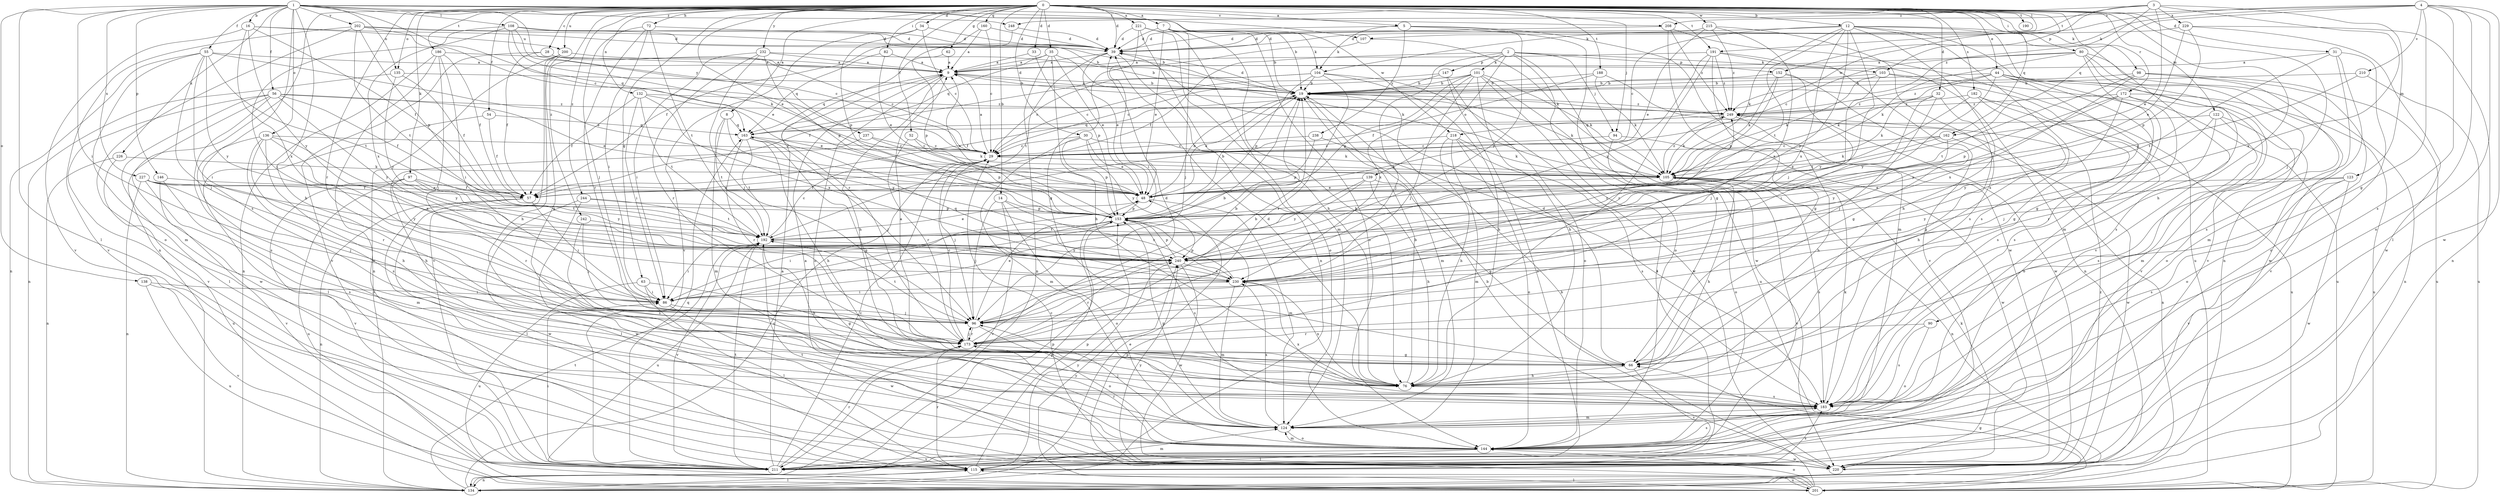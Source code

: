 strict digraph  {
0;
1;
2;
3;
4;
5;
7;
8;
9;
12;
14;
16;
19;
28;
29;
30;
31;
32;
33;
34;
35;
39;
44;
48;
52;
54;
55;
56;
57;
62;
63;
66;
72;
76;
80;
82;
86;
90;
94;
96;
97;
98;
101;
103;
104;
105;
107;
108;
115;
122;
123;
124;
132;
134;
135;
136;
138;
139;
144;
146;
147;
152;
153;
160;
162;
163;
172;
173;
182;
183;
186;
188;
190;
191;
192;
200;
201;
202;
208;
210;
211;
215;
218;
220;
221;
226;
227;
229;
230;
232;
237;
238;
240;
242;
244;
248;
249;
0 -> 5  [label=a];
0 -> 7  [label=a];
0 -> 8  [label=a];
0 -> 12  [label=b];
0 -> 14  [label=b];
0 -> 28  [label=c];
0 -> 30  [label=d];
0 -> 31  [label=d];
0 -> 32  [label=d];
0 -> 33  [label=d];
0 -> 34  [label=d];
0 -> 35  [label=d];
0 -> 39  [label=d];
0 -> 44  [label=e];
0 -> 48  [label=e];
0 -> 52  [label=f];
0 -> 54  [label=f];
0 -> 62  [label=g];
0 -> 63  [label=g];
0 -> 72  [label=h];
0 -> 76  [label=h];
0 -> 80  [label=i];
0 -> 82  [label=i];
0 -> 90  [label=j];
0 -> 94  [label=j];
0 -> 97  [label=k];
0 -> 98  [label=k];
0 -> 107  [label=l];
0 -> 122  [label=m];
0 -> 132  [label=n];
0 -> 134  [label=n];
0 -> 135  [label=o];
0 -> 160  [label=q];
0 -> 162  [label=q];
0 -> 172  [label=r];
0 -> 173  [label=r];
0 -> 182  [label=s];
0 -> 186  [label=t];
0 -> 188  [label=t];
0 -> 190  [label=t];
0 -> 191  [label=t];
0 -> 200  [label=u];
0 -> 215  [label=w];
0 -> 218  [label=w];
0 -> 221  [label=x];
0 -> 232  [label=y];
0 -> 242  [label=z];
0 -> 244  [label=z];
1 -> 16  [label=b];
1 -> 19  [label=b];
1 -> 29  [label=c];
1 -> 55  [label=f];
1 -> 56  [label=f];
1 -> 76  [label=h];
1 -> 86  [label=i];
1 -> 107  [label=l];
1 -> 108  [label=l];
1 -> 115  [label=l];
1 -> 135  [label=o];
1 -> 136  [label=o];
1 -> 138  [label=o];
1 -> 146  [label=p];
1 -> 183  [label=s];
1 -> 202  [label=v];
1 -> 208  [label=v];
1 -> 218  [label=w];
1 -> 226  [label=x];
1 -> 227  [label=x];
1 -> 237  [label=y];
1 -> 248  [label=z];
2 -> 57  [label=f];
2 -> 94  [label=j];
2 -> 96  [label=j];
2 -> 101  [label=k];
2 -> 103  [label=k];
2 -> 139  [label=o];
2 -> 144  [label=o];
2 -> 147  [label=p];
2 -> 152  [label=p];
2 -> 220  [label=w];
3 -> 48  [label=e];
3 -> 123  [label=m];
3 -> 152  [label=p];
3 -> 191  [label=t];
3 -> 229  [label=x];
3 -> 230  [label=x];
3 -> 248  [label=z];
3 -> 249  [label=z];
4 -> 66  [label=g];
4 -> 103  [label=k];
4 -> 104  [label=k];
4 -> 115  [label=l];
4 -> 144  [label=o];
4 -> 162  [label=q];
4 -> 183  [label=s];
4 -> 208  [label=v];
4 -> 210  [label=v];
4 -> 220  [label=w];
5 -> 39  [label=d];
5 -> 66  [label=g];
5 -> 104  [label=k];
5 -> 220  [label=w];
5 -> 238  [label=y];
5 -> 240  [label=y];
7 -> 19  [label=b];
7 -> 39  [label=d];
7 -> 48  [label=e];
7 -> 76  [label=h];
7 -> 96  [label=j];
7 -> 104  [label=k];
7 -> 144  [label=o];
8 -> 124  [label=m];
8 -> 163  [label=q];
8 -> 192  [label=t];
8 -> 240  [label=y];
9 -> 19  [label=b];
9 -> 76  [label=h];
9 -> 144  [label=o];
9 -> 163  [label=q];
12 -> 29  [label=c];
12 -> 39  [label=d];
12 -> 76  [label=h];
12 -> 96  [label=j];
12 -> 105  [label=k];
12 -> 124  [label=m];
12 -> 134  [label=n];
12 -> 183  [label=s];
12 -> 192  [label=t];
12 -> 211  [label=v];
12 -> 230  [label=x];
12 -> 240  [label=y];
14 -> 96  [label=j];
14 -> 144  [label=o];
14 -> 153  [label=p];
14 -> 211  [label=v];
14 -> 230  [label=x];
16 -> 39  [label=d];
16 -> 57  [label=f];
16 -> 200  [label=u];
16 -> 211  [label=v];
16 -> 230  [label=x];
16 -> 240  [label=y];
19 -> 9  [label=a];
19 -> 39  [label=d];
19 -> 48  [label=e];
19 -> 57  [label=f];
19 -> 105  [label=k];
19 -> 124  [label=m];
19 -> 249  [label=z];
28 -> 9  [label=a];
28 -> 29  [label=c];
28 -> 57  [label=f];
28 -> 211  [label=v];
29 -> 9  [label=a];
29 -> 96  [label=j];
29 -> 105  [label=k];
30 -> 29  [label=c];
30 -> 48  [label=e];
30 -> 105  [label=k];
30 -> 124  [label=m];
30 -> 153  [label=p];
30 -> 240  [label=y];
31 -> 9  [label=a];
31 -> 124  [label=m];
31 -> 144  [label=o];
31 -> 183  [label=s];
31 -> 192  [label=t];
32 -> 66  [label=g];
32 -> 86  [label=i];
32 -> 96  [label=j];
32 -> 105  [label=k];
32 -> 249  [label=z];
33 -> 9  [label=a];
33 -> 153  [label=p];
34 -> 29  [label=c];
34 -> 39  [label=d];
34 -> 153  [label=p];
34 -> 211  [label=v];
35 -> 9  [label=a];
35 -> 48  [label=e];
35 -> 76  [label=h];
35 -> 105  [label=k];
35 -> 134  [label=n];
35 -> 163  [label=q];
39 -> 9  [label=a];
39 -> 48  [label=e];
39 -> 144  [label=o];
39 -> 192  [label=t];
44 -> 19  [label=b];
44 -> 66  [label=g];
44 -> 105  [label=k];
44 -> 134  [label=n];
44 -> 183  [label=s];
44 -> 211  [label=v];
44 -> 240  [label=y];
44 -> 249  [label=z];
48 -> 19  [label=b];
48 -> 124  [label=m];
48 -> 153  [label=p];
52 -> 29  [label=c];
52 -> 153  [label=p];
52 -> 173  [label=r];
54 -> 57  [label=f];
54 -> 115  [label=l];
54 -> 163  [label=q];
55 -> 9  [label=a];
55 -> 48  [label=e];
55 -> 86  [label=i];
55 -> 96  [label=j];
55 -> 124  [label=m];
55 -> 134  [label=n];
55 -> 192  [label=t];
55 -> 240  [label=y];
56 -> 48  [label=e];
56 -> 57  [label=f];
56 -> 115  [label=l];
56 -> 183  [label=s];
56 -> 211  [label=v];
56 -> 220  [label=w];
56 -> 240  [label=y];
56 -> 249  [label=z];
57 -> 86  [label=i];
57 -> 115  [label=l];
57 -> 134  [label=n];
57 -> 220  [label=w];
62 -> 9  [label=a];
62 -> 153  [label=p];
63 -> 66  [label=g];
63 -> 86  [label=i];
63 -> 115  [label=l];
63 -> 201  [label=u];
66 -> 9  [label=a];
66 -> 39  [label=d];
66 -> 76  [label=h];
66 -> 211  [label=v];
72 -> 39  [label=d];
72 -> 86  [label=i];
72 -> 96  [label=j];
72 -> 173  [label=r];
72 -> 192  [label=t];
76 -> 19  [label=b];
76 -> 39  [label=d];
76 -> 183  [label=s];
76 -> 230  [label=x];
80 -> 9  [label=a];
80 -> 29  [label=c];
80 -> 66  [label=g];
80 -> 105  [label=k];
80 -> 183  [label=s];
80 -> 211  [label=v];
80 -> 220  [label=w];
82 -> 9  [label=a];
82 -> 48  [label=e];
82 -> 163  [label=q];
86 -> 19  [label=b];
86 -> 96  [label=j];
86 -> 220  [label=w];
90 -> 144  [label=o];
90 -> 173  [label=r];
90 -> 183  [label=s];
94 -> 29  [label=c];
94 -> 144  [label=o];
94 -> 220  [label=w];
96 -> 19  [label=b];
96 -> 48  [label=e];
96 -> 144  [label=o];
96 -> 173  [label=r];
96 -> 192  [label=t];
97 -> 57  [label=f];
97 -> 173  [label=r];
97 -> 192  [label=t];
97 -> 201  [label=u];
97 -> 211  [label=v];
97 -> 240  [label=y];
98 -> 19  [label=b];
98 -> 144  [label=o];
98 -> 192  [label=t];
98 -> 201  [label=u];
98 -> 211  [label=v];
98 -> 230  [label=x];
101 -> 19  [label=b];
101 -> 29  [label=c];
101 -> 76  [label=h];
101 -> 96  [label=j];
101 -> 105  [label=k];
101 -> 115  [label=l];
101 -> 153  [label=p];
101 -> 201  [label=u];
101 -> 230  [label=x];
103 -> 19  [label=b];
103 -> 105  [label=k];
103 -> 183  [label=s];
103 -> 201  [label=u];
103 -> 240  [label=y];
104 -> 19  [label=b];
104 -> 29  [label=c];
104 -> 57  [label=f];
104 -> 76  [label=h];
104 -> 153  [label=p];
104 -> 173  [label=r];
104 -> 220  [label=w];
105 -> 48  [label=e];
105 -> 76  [label=h];
105 -> 134  [label=n];
105 -> 183  [label=s];
105 -> 211  [label=v];
105 -> 249  [label=z];
107 -> 66  [label=g];
107 -> 105  [label=k];
108 -> 19  [label=b];
108 -> 29  [label=c];
108 -> 39  [label=d];
108 -> 86  [label=i];
108 -> 105  [label=k];
108 -> 163  [label=q];
108 -> 230  [label=x];
115 -> 124  [label=m];
115 -> 134  [label=n];
115 -> 153  [label=p];
115 -> 173  [label=r];
115 -> 183  [label=s];
115 -> 201  [label=u];
115 -> 240  [label=y];
122 -> 96  [label=j];
122 -> 144  [label=o];
122 -> 163  [label=q];
122 -> 183  [label=s];
122 -> 240  [label=y];
123 -> 48  [label=e];
123 -> 183  [label=s];
123 -> 211  [label=v];
123 -> 220  [label=w];
123 -> 240  [label=y];
124 -> 96  [label=j];
124 -> 144  [label=o];
124 -> 153  [label=p];
124 -> 230  [label=x];
132 -> 48  [label=e];
132 -> 57  [label=f];
132 -> 86  [label=i];
132 -> 192  [label=t];
132 -> 230  [label=x];
132 -> 249  [label=z];
134 -> 29  [label=c];
134 -> 48  [label=e];
134 -> 115  [label=l];
134 -> 153  [label=p];
134 -> 192  [label=t];
135 -> 19  [label=b];
135 -> 57  [label=f];
135 -> 134  [label=n];
135 -> 240  [label=y];
136 -> 29  [label=c];
136 -> 76  [label=h];
136 -> 144  [label=o];
136 -> 173  [label=r];
136 -> 183  [label=s];
136 -> 230  [label=x];
136 -> 240  [label=y];
138 -> 86  [label=i];
138 -> 201  [label=u];
138 -> 211  [label=v];
139 -> 57  [label=f];
139 -> 66  [label=g];
139 -> 76  [label=h];
139 -> 86  [label=i];
139 -> 240  [label=y];
144 -> 9  [label=a];
144 -> 115  [label=l];
144 -> 124  [label=m];
144 -> 173  [label=r];
144 -> 183  [label=s];
144 -> 211  [label=v];
144 -> 220  [label=w];
146 -> 48  [label=e];
146 -> 124  [label=m];
146 -> 211  [label=v];
147 -> 19  [label=b];
147 -> 29  [label=c];
147 -> 144  [label=o];
147 -> 211  [label=v];
152 -> 19  [label=b];
152 -> 66  [label=g];
152 -> 96  [label=j];
152 -> 105  [label=k];
152 -> 153  [label=p];
153 -> 9  [label=a];
153 -> 19  [label=b];
153 -> 86  [label=i];
153 -> 183  [label=s];
153 -> 192  [label=t];
160 -> 9  [label=a];
160 -> 29  [label=c];
160 -> 39  [label=d];
160 -> 57  [label=f];
162 -> 29  [label=c];
162 -> 48  [label=e];
162 -> 105  [label=k];
162 -> 220  [label=w];
162 -> 240  [label=y];
163 -> 29  [label=c];
163 -> 66  [label=g];
163 -> 76  [label=h];
163 -> 96  [label=j];
163 -> 173  [label=r];
163 -> 192  [label=t];
172 -> 124  [label=m];
172 -> 153  [label=p];
172 -> 173  [label=r];
172 -> 201  [label=u];
172 -> 230  [label=x];
172 -> 240  [label=y];
172 -> 249  [label=z];
173 -> 19  [label=b];
173 -> 29  [label=c];
173 -> 39  [label=d];
173 -> 66  [label=g];
173 -> 96  [label=j];
182 -> 76  [label=h];
182 -> 144  [label=o];
182 -> 192  [label=t];
182 -> 201  [label=u];
182 -> 249  [label=z];
183 -> 105  [label=k];
183 -> 124  [label=m];
183 -> 230  [label=x];
186 -> 9  [label=a];
186 -> 57  [label=f];
186 -> 86  [label=i];
186 -> 96  [label=j];
186 -> 134  [label=n];
186 -> 220  [label=w];
188 -> 19  [label=b];
188 -> 57  [label=f];
188 -> 105  [label=k];
188 -> 220  [label=w];
191 -> 9  [label=a];
191 -> 66  [label=g];
191 -> 134  [label=n];
191 -> 173  [label=r];
191 -> 211  [label=v];
191 -> 240  [label=y];
191 -> 249  [label=z];
192 -> 29  [label=c];
192 -> 48  [label=e];
192 -> 76  [label=h];
192 -> 86  [label=i];
192 -> 201  [label=u];
192 -> 211  [label=v];
192 -> 240  [label=y];
200 -> 9  [label=a];
200 -> 66  [label=g];
200 -> 76  [label=h];
200 -> 134  [label=n];
200 -> 211  [label=v];
201 -> 19  [label=b];
201 -> 66  [label=g];
201 -> 115  [label=l];
201 -> 144  [label=o];
201 -> 153  [label=p];
201 -> 240  [label=y];
202 -> 19  [label=b];
202 -> 39  [label=d];
202 -> 48  [label=e];
202 -> 144  [label=o];
202 -> 153  [label=p];
202 -> 192  [label=t];
202 -> 211  [label=v];
208 -> 39  [label=d];
208 -> 124  [label=m];
208 -> 201  [label=u];
208 -> 249  [label=z];
210 -> 19  [label=b];
210 -> 153  [label=p];
210 -> 201  [label=u];
211 -> 9  [label=a];
211 -> 29  [label=c];
211 -> 86  [label=i];
211 -> 153  [label=p];
211 -> 163  [label=q];
211 -> 173  [label=r];
211 -> 192  [label=t];
215 -> 39  [label=d];
215 -> 48  [label=e];
215 -> 183  [label=s];
215 -> 230  [label=x];
215 -> 249  [label=z];
218 -> 29  [label=c];
218 -> 76  [label=h];
218 -> 105  [label=k];
218 -> 124  [label=m];
218 -> 144  [label=o];
218 -> 183  [label=s];
220 -> 19  [label=b];
220 -> 29  [label=c];
220 -> 105  [label=k];
220 -> 192  [label=t];
220 -> 240  [label=y];
220 -> 249  [label=z];
221 -> 39  [label=d];
221 -> 76  [label=h];
221 -> 86  [label=i];
221 -> 124  [label=m];
221 -> 134  [label=n];
226 -> 105  [label=k];
226 -> 134  [label=n];
226 -> 201  [label=u];
227 -> 48  [label=e];
227 -> 57  [label=f];
227 -> 96  [label=j];
227 -> 134  [label=n];
227 -> 183  [label=s];
227 -> 240  [label=y];
229 -> 39  [label=d];
229 -> 48  [label=e];
229 -> 134  [label=n];
229 -> 153  [label=p];
229 -> 220  [label=w];
230 -> 86  [label=i];
230 -> 124  [label=m];
230 -> 153  [label=p];
230 -> 163  [label=q];
230 -> 249  [label=z];
232 -> 9  [label=a];
232 -> 19  [label=b];
232 -> 86  [label=i];
232 -> 96  [label=j];
232 -> 153  [label=p];
232 -> 173  [label=r];
237 -> 29  [label=c];
237 -> 76  [label=h];
237 -> 105  [label=k];
238 -> 29  [label=c];
238 -> 153  [label=p];
238 -> 183  [label=s];
240 -> 153  [label=p];
240 -> 173  [label=r];
240 -> 220  [label=w];
240 -> 230  [label=x];
242 -> 96  [label=j];
242 -> 183  [label=s];
242 -> 192  [label=t];
244 -> 115  [label=l];
244 -> 153  [label=p];
244 -> 192  [label=t];
244 -> 220  [label=w];
248 -> 39  [label=d];
248 -> 173  [label=r];
249 -> 9  [label=a];
249 -> 76  [label=h];
249 -> 105  [label=k];
249 -> 134  [label=n];
249 -> 163  [label=q];
}
